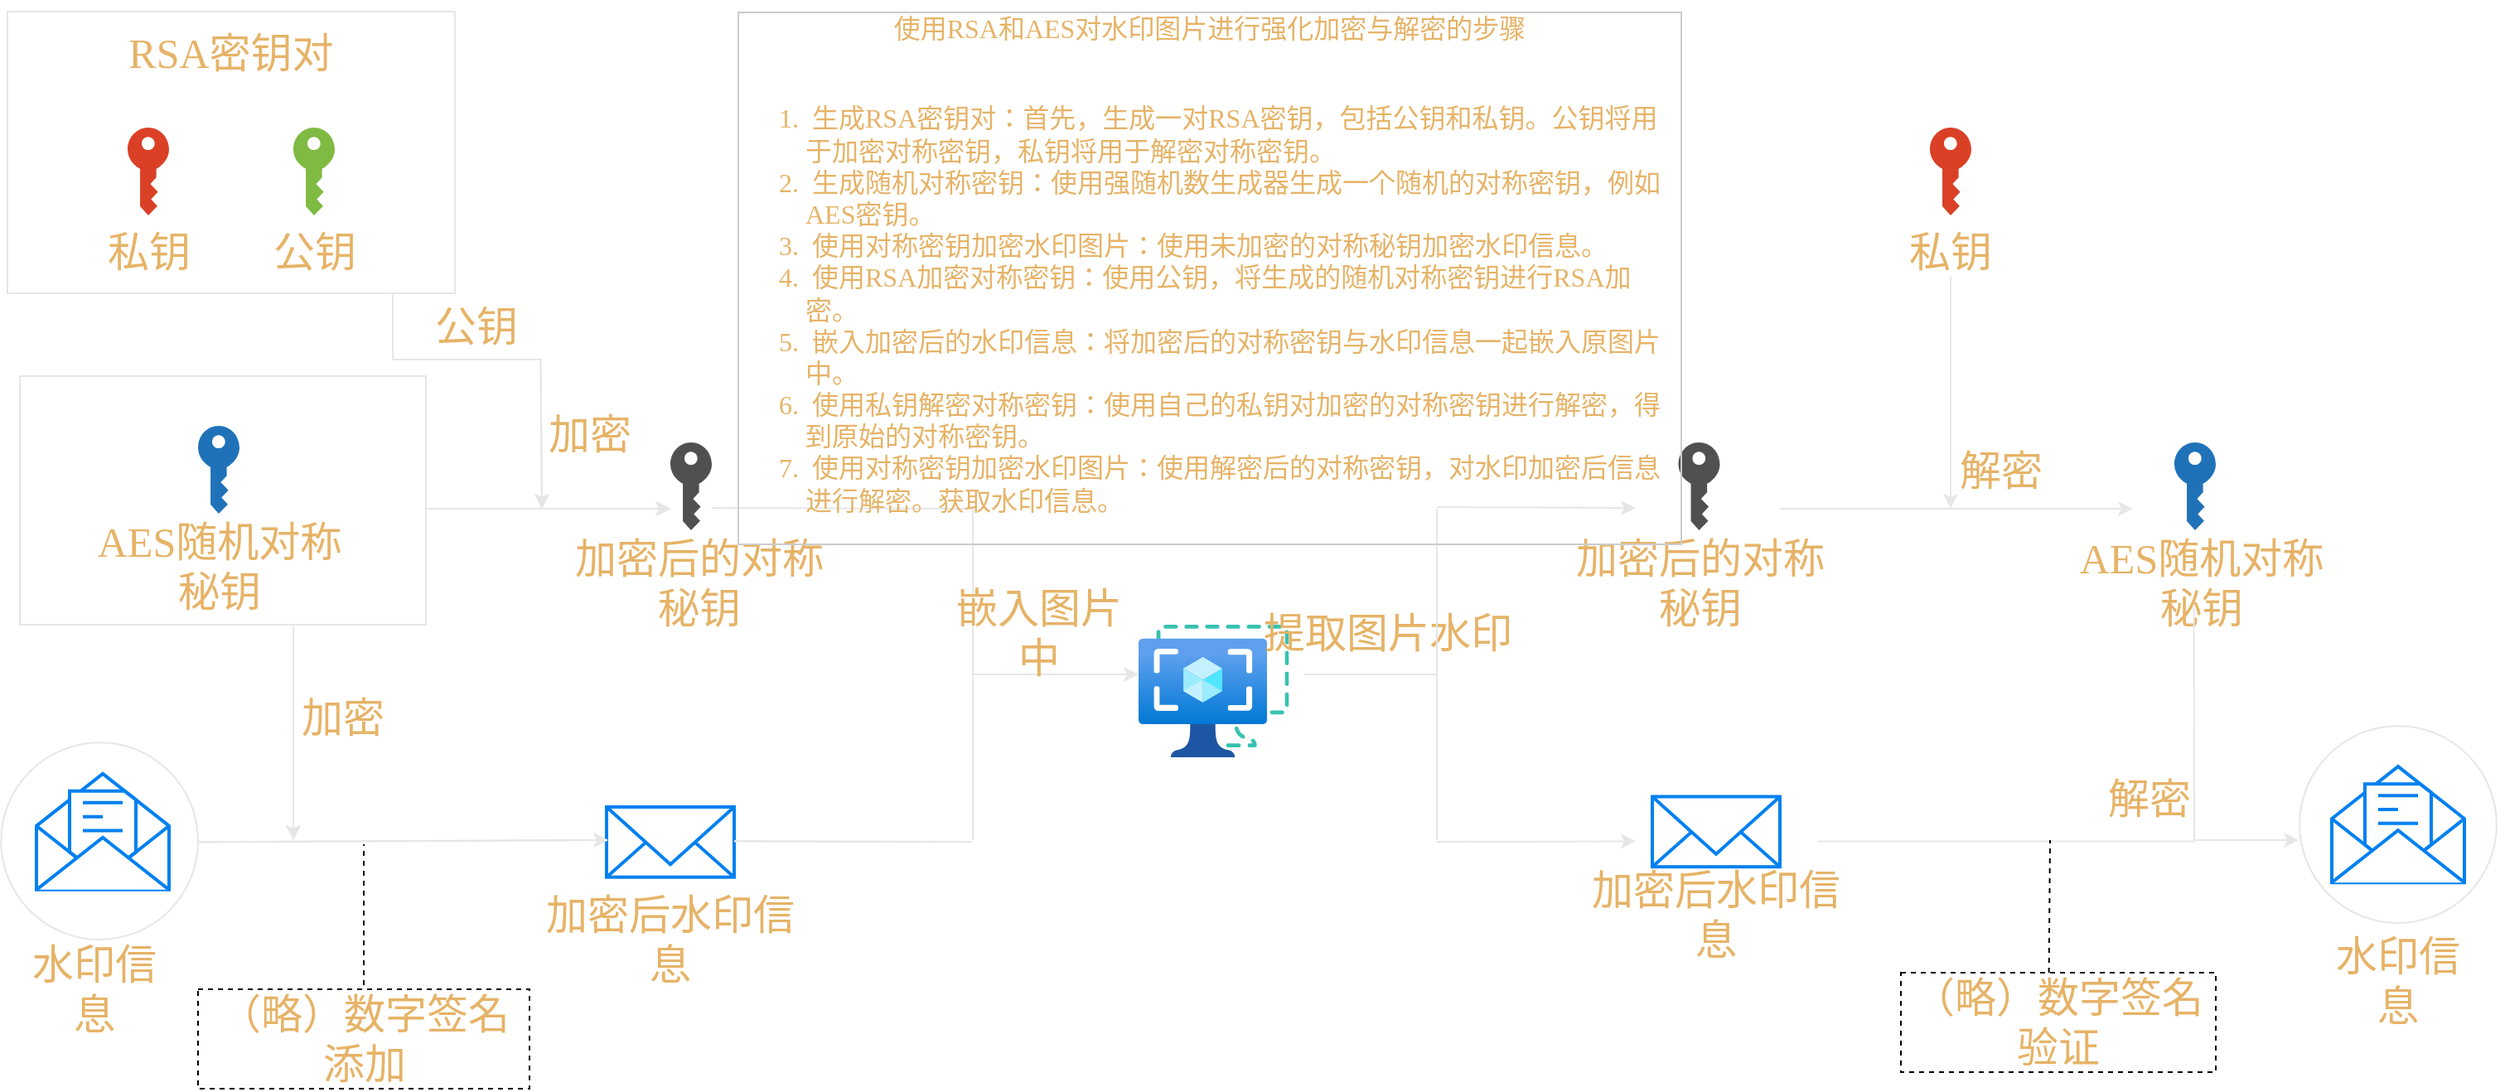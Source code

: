 <mxfile version="21.3.2" type="github">
  <diagram name="第 1 页" id="9ZQMBSNqEJyWweOZvk2d">
    <mxGraphModel dx="2571" dy="1174" grid="1" gridSize="10" guides="1" tooltips="1" connect="1" arrows="1" fold="1" page="1" pageScale="1" pageWidth="827" pageHeight="1169" background="none" math="0" shadow="0">
      <root>
        <mxCell id="0" />
        <mxCell id="1" parent="0" />
        <mxCell id="jOD9YhsrQ2TTCiBh0nuF-65" value="" style="ellipse;whiteSpace=wrap;html=1;aspect=fixed;rounded=0;fontFamily=得意黑;fontSize=25;fontColor=#999999;fillColor=none;gradientColor=none;strokeColor=#E6E6E6;" parent="1" vertex="1">
          <mxGeometry x="640.57" y="831.14" width="118.86" height="118.86" as="geometry" />
        </mxCell>
        <mxCell id="jOD9YhsrQ2TTCiBh0nuF-58" value="&lt;font style=&quot;font-size: 25px;&quot;&gt;（略）数字签名添加&lt;/font&gt;" style="rounded=0;whiteSpace=wrap;html=1;fontFamily=得意黑;fontSize=25;fontColor=#E6B367;fillColor=none;gradientColor=none;dashed=1;" parent="1" vertex="1">
          <mxGeometry x="-627.5" y="990" width="200" height="60" as="geometry" />
        </mxCell>
        <mxCell id="jOD9YhsrQ2TTCiBh0nuF-55" value="" style="rounded=0;whiteSpace=wrap;html=1;fillColor=none;fontFamily=得意黑;fontColor=#E6B367;strokeColor=#E6E6E6;fontSize=25;" parent="1" vertex="1">
          <mxGeometry x="-735" y="620" width="245" height="150" as="geometry" />
        </mxCell>
        <mxCell id="SiklBoxl1QKf5MSxtcTJ-32" style="edgeStyle=orthogonalEdgeStyle;rounded=0;orthogonalLoop=1;jettySize=auto;html=1;fontFamily=得意黑;exitX=1;exitY=0.5;exitDx=0;exitDy=0;fontColor=#E6B367;strokeColor=#E6E6E6;fontSize=25;" parent="1" source="jOD9YhsrQ2TTCiBh0nuF-55" target="SiklBoxl1QKf5MSxtcTJ-17" edge="1">
          <mxGeometry relative="1" as="geometry">
            <Array as="points">
              <mxPoint x="-490" y="700" />
            </Array>
            <mxPoint x="-485" y="700" as="sourcePoint" />
          </mxGeometry>
        </mxCell>
        <mxCell id="SiklBoxl1QKf5MSxtcTJ-9" value="" style="rounded=0;whiteSpace=wrap;html=1;fillColor=none;fontFamily=得意黑;fontColor=#E6B367;strokeColor=#E6E6E6;fontSize=25;" parent="1" vertex="1">
          <mxGeometry x="-742.5" y="400" width="270" height="170" as="geometry" />
        </mxCell>
        <mxCell id="SiklBoxl1QKf5MSxtcTJ-2" value="" style="sketch=0;pointerEvents=1;shadow=0;dashed=0;html=1;strokeColor=none;labelPosition=center;verticalLabelPosition=bottom;verticalAlign=top;outlineConnect=0;align=center;shape=mxgraph.office.security.key_permissions;fillColor=#DA4026;fontFamily=得意黑;fontColor=#E6B367;fontSize=25;" parent="1" vertex="1">
          <mxGeometry x="-670" y="470" width="25" height="53" as="geometry" />
        </mxCell>
        <mxCell id="SiklBoxl1QKf5MSxtcTJ-3" value="" style="sketch=0;pointerEvents=1;shadow=0;dashed=0;html=1;strokeColor=none;labelPosition=center;verticalLabelPosition=bottom;verticalAlign=top;outlineConnect=0;align=center;shape=mxgraph.office.security.key_permissions;fillColor=#7FBA42;fontFamily=得意黑;fontColor=#E6B367;fontSize=25;" parent="1" vertex="1">
          <mxGeometry x="-570" y="470" width="25" height="53" as="geometry" />
        </mxCell>
        <mxCell id="SiklBoxl1QKf5MSxtcTJ-4" value="" style="sketch=0;pointerEvents=1;shadow=0;dashed=0;html=1;strokeColor=none;labelPosition=center;verticalLabelPosition=bottom;verticalAlign=top;outlineConnect=0;align=center;shape=mxgraph.office.security.key_permissions;fillColor=#2072B8;fontFamily=得意黑;fontColor=#E6B367;fontSize=25;" parent="1" vertex="1">
          <mxGeometry x="-627.5" y="650" width="25" height="53" as="geometry" />
        </mxCell>
        <mxCell id="SiklBoxl1QKf5MSxtcTJ-5" value="RSA密钥对" style="text;strokeColor=none;align=center;fillColor=none;html=1;verticalAlign=middle;whiteSpace=wrap;rounded=0;fontFamily=得意黑;fontSize=25;fontStyle=0;fontColor=#E6B367;" parent="1" vertex="1">
          <mxGeometry x="-685" y="400" width="155" height="50" as="geometry" />
        </mxCell>
        <mxCell id="SiklBoxl1QKf5MSxtcTJ-6" value="私钥" style="text;strokeColor=none;align=center;fillColor=none;html=1;verticalAlign=middle;whiteSpace=wrap;rounded=0;fontSize=25;fontFamily=得意黑;fontColor=#E6B367;" parent="1" vertex="1">
          <mxGeometry x="-687.5" y="530" width="60" height="30" as="geometry" />
        </mxCell>
        <mxCell id="SiklBoxl1QKf5MSxtcTJ-7" value="公钥" style="text;strokeColor=none;align=center;fillColor=none;html=1;verticalAlign=middle;whiteSpace=wrap;rounded=0;fontSize=25;fontFamily=得意黑;fontColor=#E6B367;" parent="1" vertex="1">
          <mxGeometry x="-587.5" y="530" width="60" height="29" as="geometry" />
        </mxCell>
        <mxCell id="SiklBoxl1QKf5MSxtcTJ-11" value="AES随机对称秘钥" style="text;strokeColor=none;align=center;fillColor=none;html=1;verticalAlign=middle;whiteSpace=wrap;rounded=0;fontFamily=得意黑;fontSize=25;fontColor=#E6B367;" parent="1" vertex="1">
          <mxGeometry x="-696.25" y="720" width="162.5" height="30" as="geometry" />
        </mxCell>
        <mxCell id="SiklBoxl1QKf5MSxtcTJ-16" value="&lt;font style=&quot;font-size: 25px;&quot;&gt;加密&lt;/font&gt;" style="text;strokeColor=none;align=center;fillColor=none;html=1;verticalAlign=middle;whiteSpace=wrap;rounded=0;fontFamily=得意黑;fontColor=#E6B367;fontSize=25;" parent="1" vertex="1">
          <mxGeometry x="-420.75" y="640" width="60" height="30" as="geometry" />
        </mxCell>
        <mxCell id="SiklBoxl1QKf5MSxtcTJ-17" value="" style="sketch=0;pointerEvents=1;shadow=0;dashed=0;html=1;strokeColor=none;fillColor=#505050;labelPosition=center;verticalLabelPosition=bottom;verticalAlign=top;outlineConnect=0;align=center;shape=mxgraph.office.security.key_permissions;fontFamily=得意黑;fontColor=#E6B367;fontSize=25;" parent="1" vertex="1">
          <mxGeometry x="-342.5" y="660" width="25" height="53" as="geometry" />
        </mxCell>
        <mxCell id="SiklBoxl1QKf5MSxtcTJ-19" value="加密后的对称秘钥" style="text;strokeColor=none;align=center;fillColor=none;html=1;verticalAlign=middle;whiteSpace=wrap;rounded=0;fontSize=25;fontFamily=得意黑;fontColor=#E6B367;" parent="1" vertex="1">
          <mxGeometry x="-410" y="730" width="170" height="30" as="geometry" />
        </mxCell>
        <mxCell id="SiklBoxl1QKf5MSxtcTJ-20" value="" style="html=1;verticalLabelPosition=bottom;align=center;labelBackgroundColor=#ffffff;verticalAlign=top;strokeWidth=2;strokeColor=#0080F0;shadow=0;dashed=0;shape=mxgraph.ios7.icons.envelope_(message);fontFamily=得意黑;fontColor=#E6B367;fontSize=25;" parent="1" vertex="1">
          <mxGeometry x="-725" y="859.92" width="80" height="70" as="geometry" />
        </mxCell>
        <mxCell id="SiklBoxl1QKf5MSxtcTJ-22" value="&lt;font style=&quot;font-size: 25px;&quot;&gt;加密&lt;/font&gt;" style="text;strokeColor=none;align=center;fillColor=none;html=1;verticalAlign=middle;whiteSpace=wrap;rounded=0;fontFamily=得意黑;fontColor=#E6B367;fontSize=25;" parent="1" vertex="1">
          <mxGeometry x="-570" y="811.14" width="60" height="30" as="geometry" />
        </mxCell>
        <mxCell id="SiklBoxl1QKf5MSxtcTJ-25" value="" style="html=1;verticalLabelPosition=bottom;align=center;labelBackgroundColor=#ffffff;verticalAlign=top;strokeWidth=2;strokeColor=#0080F0;shadow=0;dashed=0;shape=mxgraph.ios7.icons.mail;aspect=fixed;fontFamily=得意黑;fontColor=#E6B367;fontSize=25;" parent="1" vertex="1">
          <mxGeometry x="-381" y="880" width="77" height="42.35" as="geometry" />
        </mxCell>
        <mxCell id="SiklBoxl1QKf5MSxtcTJ-34" value="&lt;font style=&quot;font-size: 25px;&quot;&gt;水印信息&lt;/font&gt;" style="text;strokeColor=none;align=center;fillColor=none;html=1;verticalAlign=middle;whiteSpace=wrap;rounded=0;fontFamily=得意黑;fontColor=#E6B367;fontSize=25;" parent="1" vertex="1">
          <mxGeometry x="-735" y="974.96" width="90" height="30" as="geometry" />
        </mxCell>
        <mxCell id="SiklBoxl1QKf5MSxtcTJ-35" value="&lt;font style=&quot;font-size: 25px;&quot;&gt;加密后水印信息&lt;/font&gt;" style="text;strokeColor=none;align=center;fillColor=none;html=1;verticalAlign=middle;whiteSpace=wrap;rounded=0;fontFamily=得意黑;fontColor=#E6B367;fontSize=25;" parent="1" vertex="1">
          <mxGeometry x="-420.75" y="944.96" width="156.5" height="30" as="geometry" />
        </mxCell>
        <mxCell id="SiklBoxl1QKf5MSxtcTJ-36" value="" style="image;aspect=fixed;html=1;points=[];align=center;fontSize=25;image=img/lib/azure2/compute/Image_Templates.svg;fontFamily=得意黑;fontColor=#E6B367;" parent="1" vertex="1">
          <mxGeometry x="-60" y="770" width="90.75" height="80" as="geometry" />
        </mxCell>
        <mxCell id="jOD9YhsrQ2TTCiBh0nuF-3" value="" style="sketch=0;pointerEvents=1;shadow=0;dashed=0;html=1;strokeColor=none;fillColor=#505050;labelPosition=center;verticalLabelPosition=bottom;verticalAlign=top;outlineConnect=0;align=center;shape=mxgraph.office.security.key_permissions;fontFamily=得意黑;fontColor=#E6B367;fontSize=25;" parent="1" vertex="1">
          <mxGeometry x="265.75" y="660" width="25" height="53" as="geometry" />
        </mxCell>
        <mxCell id="jOD9YhsrQ2TTCiBh0nuF-4" value="加密后的对称秘钥" style="text;strokeColor=none;align=center;fillColor=none;html=1;verticalAlign=middle;whiteSpace=wrap;rounded=0;fontSize=25;fontFamily=得意黑;fontColor=#E6B367;" parent="1" vertex="1">
          <mxGeometry x="198.25" y="730" width="161.75" height="30" as="geometry" />
        </mxCell>
        <mxCell id="jOD9YhsrQ2TTCiBh0nuF-5" value="" style="html=1;verticalLabelPosition=bottom;align=center;labelBackgroundColor=#ffffff;verticalAlign=top;strokeWidth=2;strokeColor=#0080F0;shadow=0;dashed=0;shape=mxgraph.ios7.icons.mail;aspect=fixed;fontFamily=得意黑;fontColor=#E6B367;fontSize=25;" parent="1" vertex="1">
          <mxGeometry x="250" y="873.75" width="77" height="42.35" as="geometry" />
        </mxCell>
        <mxCell id="jOD9YhsrQ2TTCiBh0nuF-6" value="&lt;font style=&quot;font-size: 25px;&quot;&gt;加密后水印信息&lt;/font&gt;" style="text;strokeColor=none;align=center;fillColor=none;html=1;verticalAlign=middle;whiteSpace=wrap;rounded=0;fontFamily=得意黑;fontColor=#E6B367;fontSize=25;" parent="1" vertex="1">
          <mxGeometry x="210.25" y="930" width="156.5" height="30" as="geometry" />
        </mxCell>
        <mxCell id="jOD9YhsrQ2TTCiBh0nuF-12" value="" style="endArrow=none;html=1;rounded=0;fontColor=#999999;strokeColor=#E6E6E6;fontSize=25;" parent="1" edge="1">
          <mxGeometry width="50" height="50" relative="1" as="geometry">
            <mxPoint x="-317.5" y="699.5" as="sourcePoint" />
            <mxPoint x="-160" y="700" as="targetPoint" />
          </mxGeometry>
        </mxCell>
        <mxCell id="jOD9YhsrQ2TTCiBh0nuF-13" value="" style="endArrow=none;html=1;rounded=0;fontColor=#999999;strokeColor=#E6E6E6;fontSize=25;" parent="1" edge="1">
          <mxGeometry width="50" height="50" relative="1" as="geometry">
            <mxPoint x="-160" y="800" as="sourcePoint" />
            <mxPoint x="-160" y="700" as="targetPoint" />
            <Array as="points" />
          </mxGeometry>
        </mxCell>
        <mxCell id="jOD9YhsrQ2TTCiBh0nuF-14" value="" style="endArrow=classic;html=1;rounded=0;fontColor=#999999;strokeColor=#E6E6E6;fontSize=25;" parent="1" edge="1">
          <mxGeometry width="50" height="50" relative="1" as="geometry">
            <mxPoint x="-160" y="800" as="sourcePoint" />
            <mxPoint x="-60" y="800" as="targetPoint" />
          </mxGeometry>
        </mxCell>
        <mxCell id="jOD9YhsrQ2TTCiBh0nuF-17" value="" style="endArrow=none;html=1;rounded=0;fontColor=#E6B367;strokeColor=#E6E6E6;fontSize=25;" parent="1" edge="1">
          <mxGeometry width="50" height="50" relative="1" as="geometry">
            <mxPoint x="-304" y="900.67" as="sourcePoint" />
            <mxPoint x="-160" y="901" as="targetPoint" />
          </mxGeometry>
        </mxCell>
        <mxCell id="jOD9YhsrQ2TTCiBh0nuF-18" value="" style="endArrow=none;html=1;rounded=0;fontColor=#999999;strokeColor=#E6E6E6;fontSize=25;" parent="1" edge="1">
          <mxGeometry width="50" height="50" relative="1" as="geometry">
            <mxPoint x="-160" y="900" as="sourcePoint" />
            <mxPoint x="-160" y="800" as="targetPoint" />
          </mxGeometry>
        </mxCell>
        <mxCell id="jOD9YhsrQ2TTCiBh0nuF-20" value="" style="endArrow=none;html=1;rounded=0;fontColor=#999999;strokeColor=#E6E6E6;fontSize=25;" parent="1" edge="1">
          <mxGeometry width="50" height="50" relative="1" as="geometry">
            <mxPoint x="40" y="800" as="sourcePoint" />
            <mxPoint x="120" y="800" as="targetPoint" />
          </mxGeometry>
        </mxCell>
        <mxCell id="jOD9YhsrQ2TTCiBh0nuF-44" value="&lt;font style=&quot;font-size: 25px;&quot; face=&quot;得意黑&quot;&gt;提取图片水印&lt;/font&gt;" style="edgeLabel;html=1;align=center;verticalAlign=middle;resizable=0;points=[];labelBackgroundColor=none;fontColor=#E6B367;fontSize=25;" parent="jOD9YhsrQ2TTCiBh0nuF-20" vertex="1" connectable="0">
          <mxGeometry x="-0.386" y="3" relative="1" as="geometry">
            <mxPoint x="25" y="-22" as="offset" />
          </mxGeometry>
        </mxCell>
        <mxCell id="jOD9YhsrQ2TTCiBh0nuF-22" value="" style="endArrow=classic;html=1;rounded=0;fontColor=#999999;strokeColor=#E6E6E6;fontSize=25;" parent="1" edge="1">
          <mxGeometry width="50" height="50" relative="1" as="geometry">
            <mxPoint x="120" y="699" as="sourcePoint" />
            <mxPoint x="240" y="699.5" as="targetPoint" />
          </mxGeometry>
        </mxCell>
        <mxCell id="jOD9YhsrQ2TTCiBh0nuF-23" value="" style="endArrow=none;html=1;rounded=0;fontColor=#999999;strokeColor=#E6E6E6;fontSize=25;" parent="1" edge="1">
          <mxGeometry width="50" height="50" relative="1" as="geometry">
            <mxPoint x="120" y="800" as="sourcePoint" />
            <mxPoint x="120" y="700" as="targetPoint" />
            <Array as="points" />
          </mxGeometry>
        </mxCell>
        <mxCell id="jOD9YhsrQ2TTCiBh0nuF-24" value="" style="endArrow=none;html=1;rounded=0;fontColor=#999999;strokeColor=#E6E6E6;fontSize=25;" parent="1" edge="1">
          <mxGeometry width="50" height="50" relative="1" as="geometry">
            <mxPoint x="120" y="900" as="sourcePoint" />
            <mxPoint x="120" y="800" as="targetPoint" />
          </mxGeometry>
        </mxCell>
        <mxCell id="jOD9YhsrQ2TTCiBh0nuF-26" value="" style="endArrow=classic;html=1;rounded=0;fontColor=#999999;strokeColor=#E6E6E6;fontSize=25;" parent="1" edge="1">
          <mxGeometry width="50" height="50" relative="1" as="geometry">
            <mxPoint x="120" y="901" as="sourcePoint" />
            <mxPoint x="240" y="900.67" as="targetPoint" />
          </mxGeometry>
        </mxCell>
        <mxCell id="jOD9YhsrQ2TTCiBh0nuF-27" value="" style="sketch=0;pointerEvents=1;shadow=0;dashed=0;html=1;strokeColor=none;labelPosition=center;verticalLabelPosition=bottom;verticalAlign=top;outlineConnect=0;align=center;shape=mxgraph.office.security.key_permissions;fillColor=#2072B8;fontFamily=得意黑;fontColor=#E6B367;fontSize=25;" parent="1" vertex="1">
          <mxGeometry x="565" y="660" width="25" height="53" as="geometry" />
        </mxCell>
        <mxCell id="jOD9YhsrQ2TTCiBh0nuF-28" value="AES随机对称秘钥" style="text;strokeColor=none;align=center;fillColor=none;html=1;verticalAlign=middle;whiteSpace=wrap;rounded=0;fontFamily=得意黑;fontSize=25;fontColor=#E6B367;" parent="1" vertex="1">
          <mxGeometry x="500" y="730" width="162.5" height="30" as="geometry" />
        </mxCell>
        <mxCell id="jOD9YhsrQ2TTCiBh0nuF-29" value="" style="endArrow=classic;html=1;rounded=0;fontColor=#999999;strokeColor=#E6E6E6;fontSize=25;" parent="1" edge="1">
          <mxGeometry width="50" height="50" relative="1" as="geometry">
            <mxPoint x="327" y="700" as="sourcePoint" />
            <mxPoint x="540" y="700" as="targetPoint" />
          </mxGeometry>
        </mxCell>
        <mxCell id="jOD9YhsrQ2TTCiBh0nuF-30" value="" style="sketch=0;pointerEvents=1;shadow=0;dashed=0;html=1;strokeColor=none;labelPosition=center;verticalLabelPosition=bottom;verticalAlign=top;outlineConnect=0;align=center;shape=mxgraph.office.security.key_permissions;fillColor=#DA4026;fontFamily=得意黑;fontColor=#E6B367;fontSize=25;" parent="1" vertex="1">
          <mxGeometry x="417.5" y="470" width="25" height="53" as="geometry" />
        </mxCell>
        <mxCell id="jOD9YhsrQ2TTCiBh0nuF-31" value="私钥" style="text;strokeColor=none;align=center;fillColor=none;html=1;verticalAlign=middle;whiteSpace=wrap;rounded=0;fontSize=25;fontFamily=得意黑;fontColor=#E6B367;" parent="1" vertex="1">
          <mxGeometry x="400" y="530" width="60" height="30" as="geometry" />
        </mxCell>
        <mxCell id="jOD9YhsrQ2TTCiBh0nuF-32" value="" style="endArrow=classic;html=1;rounded=0;fontColor=#999999;strokeColor=#E6E6E6;fontSize=25;" parent="1" edge="1">
          <mxGeometry width="50" height="50" relative="1" as="geometry">
            <mxPoint x="430" y="560" as="sourcePoint" />
            <mxPoint x="430" y="700" as="targetPoint" />
          </mxGeometry>
        </mxCell>
        <mxCell id="jOD9YhsrQ2TTCiBh0nuF-33" value="&lt;font style=&quot;font-size: 25px;&quot; face=&quot;得意黑&quot;&gt;解密&lt;/font&gt;" style="edgeLabel;html=1;align=center;verticalAlign=middle;resizable=0;points=[];labelBackgroundColor=none;fontColor=#E6B367;fontSize=25;" parent="jOD9YhsrQ2TTCiBh0nuF-32" vertex="1" connectable="0">
          <mxGeometry x="-0.29" relative="1" as="geometry">
            <mxPoint x="30" y="67" as="offset" />
          </mxGeometry>
        </mxCell>
        <mxCell id="jOD9YhsrQ2TTCiBh0nuF-34" value="" style="endArrow=none;html=1;rounded=0;fontColor=#999999;strokeColor=#E6E6E6;fontSize=25;" parent="1" edge="1">
          <mxGeometry width="50" height="50" relative="1" as="geometry">
            <mxPoint x="350" y="900.76" as="sourcePoint" />
            <mxPoint x="577" y="900.78" as="targetPoint" />
          </mxGeometry>
        </mxCell>
        <mxCell id="jOD9YhsrQ2TTCiBh0nuF-35" value="" style="endArrow=none;html=1;rounded=0;align=right;fontColor=#999999;strokeColor=#E6E6E6;fontSize=25;" parent="1" edge="1">
          <mxGeometry width="50" height="50" relative="1" as="geometry">
            <mxPoint x="577" y="900" as="sourcePoint" />
            <mxPoint x="576.79" y="760" as="targetPoint" />
          </mxGeometry>
        </mxCell>
        <mxCell id="jOD9YhsrQ2TTCiBh0nuF-36" value="" style="endArrow=classic;html=1;rounded=0;fontColor=#999999;strokeColor=#E6E6E6;fontSize=25;" parent="1" edge="1">
          <mxGeometry width="50" height="50" relative="1" as="geometry">
            <mxPoint x="577" y="900" as="sourcePoint" />
            <mxPoint x="640" y="900" as="targetPoint" />
          </mxGeometry>
        </mxCell>
        <mxCell id="jOD9YhsrQ2TTCiBh0nuF-37" value="" style="html=1;verticalLabelPosition=bottom;align=center;labelBackgroundColor=#ffffff;verticalAlign=top;strokeWidth=2;strokeColor=#0080F0;shadow=0;dashed=0;shape=mxgraph.ios7.icons.envelope_(message);fontFamily=得意黑;fontColor=#E6B367;fontSize=25;" parent="1" vertex="1">
          <mxGeometry x="660" y="855.57" width="80" height="70" as="geometry" />
        </mxCell>
        <mxCell id="jOD9YhsrQ2TTCiBh0nuF-38" value="&lt;font style=&quot;font-size: 25px;&quot;&gt;水印信息&lt;/font&gt;" style="text;strokeColor=none;align=center;fillColor=none;html=1;verticalAlign=middle;whiteSpace=wrap;rounded=0;fontFamily=得意黑;fontColor=#E6B367;fontSize=25;" parent="1" vertex="1">
          <mxGeometry x="655" y="970.0" width="90" height="30" as="geometry" />
        </mxCell>
        <mxCell id="jOD9YhsrQ2TTCiBh0nuF-39" value="" style="endArrow=classic;html=1;rounded=0;fontColor=#E6B367;strokeColor=#E6E6E6;fontSize=25;" parent="1" edge="1">
          <mxGeometry width="50" height="50" relative="1" as="geometry">
            <mxPoint x="-570" y="770" as="sourcePoint" />
            <mxPoint x="-570" y="900" as="targetPoint" />
          </mxGeometry>
        </mxCell>
        <mxCell id="jOD9YhsrQ2TTCiBh0nuF-40" value="" style="endArrow=none;html=1;rounded=0;fontColor=#E6B367;strokeColor=#E6E6E6;fontSize=25;" parent="1" edge="1">
          <mxGeometry width="50" height="50" relative="1" as="geometry">
            <mxPoint x="-510" y="610" as="sourcePoint" />
            <mxPoint x="-510" y="570" as="targetPoint" />
          </mxGeometry>
        </mxCell>
        <mxCell id="jOD9YhsrQ2TTCiBh0nuF-41" value="" style="endArrow=none;html=1;rounded=0;fontColor=#E6B367;strokeColor=#E6E6E6;fontSize=25;" parent="1" edge="1">
          <mxGeometry width="50" height="50" relative="1" as="geometry">
            <mxPoint x="-510" y="610" as="sourcePoint" />
            <mxPoint x="-420" y="610" as="targetPoint" />
          </mxGeometry>
        </mxCell>
        <mxCell id="jOD9YhsrQ2TTCiBh0nuF-48" value="&lt;font style=&quot;font-size: 25px;&quot; face=&quot;得意黑&quot;&gt;公钥&lt;/font&gt;" style="edgeLabel;html=1;align=center;verticalAlign=middle;resizable=0;points=[];fontSize=25;labelBackgroundColor=none;fontColor=#E6B367;" parent="jOD9YhsrQ2TTCiBh0nuF-41" vertex="1" connectable="0">
          <mxGeometry x="-0.4" y="-2" relative="1" as="geometry">
            <mxPoint x="23" y="-22" as="offset" />
          </mxGeometry>
        </mxCell>
        <mxCell id="jOD9YhsrQ2TTCiBh0nuF-43" value="" style="endArrow=classic;html=1;rounded=0;fontColor=#E6B367;strokeColor=#E6E6E6;fontSize=25;" parent="1" edge="1">
          <mxGeometry width="50" height="50" relative="1" as="geometry">
            <mxPoint x="-420.75" y="610" as="sourcePoint" />
            <mxPoint x="-420" y="700" as="targetPoint" />
          </mxGeometry>
        </mxCell>
        <mxCell id="jOD9YhsrQ2TTCiBh0nuF-49" value="&lt;font style=&quot;font-size: 25px;&quot;&gt;解密&lt;/font&gt;" style="text;strokeColor=none;align=center;fillColor=none;html=1;verticalAlign=middle;whiteSpace=wrap;rounded=0;fontSize=25;fontFamily=得意黑;fontColor=#E6B367;" parent="1" vertex="1">
          <mxGeometry x="520" y="860" width="60" height="30" as="geometry" />
        </mxCell>
        <mxCell id="jOD9YhsrQ2TTCiBh0nuF-52" value="&lt;div style=&quot;text-align: center; font-size: 16px;&quot;&gt;&lt;span style=&quot;background-color: initial;&quot;&gt;&lt;font style=&quot;font-size: 16px;&quot;&gt;使用RSA和AES对水印图片进行强化加密与解密的步骤&lt;/font&gt;&lt;/span&gt;&lt;/div&gt;&lt;font style=&quot;font-size: 16px;&quot;&gt;&lt;br&gt;&lt;/font&gt;&lt;ol style=&quot;font-size: 16px;&quot;&gt;&lt;li style=&quot;&quot;&gt;&lt;font style=&quot;font-size: 16px;&quot;&gt;&amp;nbsp;生成RSA密钥对：首先，生成一对RSA密钥，包括公钥和私钥。公钥将用于加密对称密钥，私钥将用于解密对称密钥。&lt;/font&gt;&lt;/li&gt;&lt;li style=&quot;&quot;&gt;&lt;font style=&quot;font-size: 16px;&quot;&gt;&amp;nbsp;生成随机对称密钥：使用强随机数生成器生成一个随机的对称密钥，例如AES密钥。&lt;/font&gt;&lt;/li&gt;&lt;li style=&quot;&quot;&gt;&lt;font style=&quot;font-size: 16px;&quot;&gt;&amp;nbsp;使用对称密钥加密水印图片：使用未加密的对称秘钥加密水印信息。&lt;/font&gt;&lt;/li&gt;&lt;li style=&quot;&quot;&gt;&lt;font style=&quot;font-size: 16px;&quot;&gt;&amp;nbsp;使用RSA加密对称密钥：使用公钥，将生成的随机对称密钥进行RSA加密。&lt;/font&gt;&lt;/li&gt;&lt;li style=&quot;&quot;&gt;&lt;font style=&quot;font-size: 16px;&quot;&gt;&amp;nbsp;嵌入加密后的水印信息：将加密后的对称密钥与水印信息一起嵌入原图片中。&lt;/font&gt;&lt;/li&gt;&lt;li style=&quot;&quot;&gt;&lt;font style=&quot;font-size: 16px;&quot;&gt;&amp;nbsp;使用私钥解密对称密钥：使用自己的私钥对加密的对称密钥进行解密，得到原始的对称密钥。&lt;/font&gt;&lt;/li&gt;&lt;li style=&quot;&quot;&gt;&lt;font style=&quot;font-size: 16px;&quot;&gt;&amp;nbsp;使用对称密钥加密水印图片：使用解密后的对称密钥，对水印加密后信息进行解密。获取水印信息。&lt;/font&gt;&lt;/li&gt;&lt;/ol&gt;" style="text;whiteSpace=wrap;html=1;fontSize=12;fontFamily=得意黑;fontColor=#E6B367;labelBorderColor=#CCCCCC;" parent="1" vertex="1">
          <mxGeometry x="-304" y="393.25" width="571.75" height="176.75" as="geometry" />
        </mxCell>
        <mxCell id="jOD9YhsrQ2TTCiBh0nuF-59" value="" style="endArrow=none;dashed=1;html=1;rounded=0;fontFamily=得意黑;fontSize=25;fontColor=#E6B367;" parent="1" edge="1">
          <mxGeometry width="50" height="50" relative="1" as="geometry">
            <mxPoint x="-527.5" y="987.48" as="sourcePoint" />
            <mxPoint x="-527.5" y="902.52" as="targetPoint" />
          </mxGeometry>
        </mxCell>
        <mxCell id="jOD9YhsrQ2TTCiBh0nuF-61" value="&lt;font style=&quot;font-size: 25px;&quot;&gt;（略）数字签名验证&lt;/font&gt;" style="rounded=0;whiteSpace=wrap;html=1;fontFamily=得意黑;fontSize=25;fontColor=#E6B367;fillColor=none;gradientColor=none;dashed=1;" parent="1" vertex="1">
          <mxGeometry x="400" y="980" width="190" height="60" as="geometry" />
        </mxCell>
        <mxCell id="jOD9YhsrQ2TTCiBh0nuF-62" value="" style="endArrow=none;dashed=1;html=1;rounded=0;fontFamily=得意黑;fontSize=25;fontColor=#E6B367;" parent="1" edge="1">
          <mxGeometry width="50" height="50" relative="1" as="geometry">
            <mxPoint x="489.33" y="980" as="sourcePoint" />
            <mxPoint x="490" y="900" as="targetPoint" />
          </mxGeometry>
        </mxCell>
        <mxCell id="jOD9YhsrQ2TTCiBh0nuF-63" value="" style="ellipse;whiteSpace=wrap;html=1;aspect=fixed;rounded=0;fontFamily=得意黑;fontSize=25;fontColor=#E6B367;fillColor=none;gradientColor=none;strokeColor=#E6E6E6;" parent="1" vertex="1">
          <mxGeometry x="-746.36" y="841.14" width="118.86" height="118.86" as="geometry" />
        </mxCell>
        <mxCell id="jOD9YhsrQ2TTCiBh0nuF-64" value="" style="endArrow=classic;html=1;rounded=0;fontFamily=得意黑;fontSize=25;fontColor=#E6B367;strokeColor=#E6E6E6;" parent="1" edge="1">
          <mxGeometry width="50" height="50" relative="1" as="geometry">
            <mxPoint x="-627.5" y="901.14" as="sourcePoint" />
            <mxPoint x="-380" y="900" as="targetPoint" />
          </mxGeometry>
        </mxCell>
        <mxCell id="oWFsVL48SAp3ia1KPfoe-1" value="" style="rounded=0;whiteSpace=wrap;html=1;fillColor=none;fontFamily=得意黑;fontColor=#999999;strokeColor=#E6E6E6;fontSize=25;" parent="1" vertex="1">
          <mxGeometry x="-742.5" y="400" width="270" height="170" as="geometry" />
        </mxCell>
        <mxCell id="oWFsVL48SAp3ia1KPfoe-2" value="" style="endArrow=none;html=1;rounded=0;fontColor=#999999;strokeColor=#E6E6E6;fontSize=25;" parent="1" edge="1">
          <mxGeometry width="50" height="50" relative="1" as="geometry">
            <mxPoint x="-510" y="610" as="sourcePoint" />
            <mxPoint x="-510" y="570" as="targetPoint" />
          </mxGeometry>
        </mxCell>
        <mxCell id="oWFsVL48SAp3ia1KPfoe-3" value="" style="endArrow=none;html=1;rounded=0;fontColor=#999999;strokeColor=#E6E6E6;fontSize=25;" parent="1" edge="1">
          <mxGeometry width="50" height="50" relative="1" as="geometry">
            <mxPoint x="-510" y="610" as="sourcePoint" />
            <mxPoint x="-420" y="610" as="targetPoint" />
          </mxGeometry>
        </mxCell>
        <mxCell id="oWFsVL48SAp3ia1KPfoe-5" value="" style="endArrow=classic;html=1;rounded=0;fontColor=#999999;strokeColor=#E6E6E6;fontSize=25;" parent="1" edge="1">
          <mxGeometry width="50" height="50" relative="1" as="geometry">
            <mxPoint x="-420.75" y="610" as="sourcePoint" />
            <mxPoint x="-420" y="700" as="targetPoint" />
          </mxGeometry>
        </mxCell>
        <mxCell id="oWFsVL48SAp3ia1KPfoe-6" value="" style="rounded=0;whiteSpace=wrap;html=1;fillColor=none;fontFamily=得意黑;fontColor=#999999;strokeColor=#E6E6E6;fontSize=25;" parent="1" vertex="1">
          <mxGeometry x="-735" y="620" width="245" height="150" as="geometry" />
        </mxCell>
        <mxCell id="oWFsVL48SAp3ia1KPfoe-7" style="edgeStyle=orthogonalEdgeStyle;rounded=0;orthogonalLoop=1;jettySize=auto;html=1;fontFamily=得意黑;exitX=1;exitY=0.5;exitDx=0;exitDy=0;fontColor=#999999;strokeColor=#E6E6E6;fontSize=25;" parent="1" source="oWFsVL48SAp3ia1KPfoe-6" edge="1">
          <mxGeometry relative="1" as="geometry">
            <Array as="points">
              <mxPoint x="-490" y="700" />
            </Array>
            <mxPoint x="-485" y="700" as="sourcePoint" />
            <mxPoint x="-342" y="700" as="targetPoint" />
          </mxGeometry>
        </mxCell>
        <mxCell id="oWFsVL48SAp3ia1KPfoe-8" value="" style="endArrow=classic;html=1;rounded=0;fontColor=#999999;strokeColor=#E6E6E6;fontSize=25;" parent="1" edge="1">
          <mxGeometry width="50" height="50" relative="1" as="geometry">
            <mxPoint x="-570" y="770" as="sourcePoint" />
            <mxPoint x="-570" y="900" as="targetPoint" />
          </mxGeometry>
        </mxCell>
        <mxCell id="oWFsVL48SAp3ia1KPfoe-9" value="" style="endArrow=classic;html=1;rounded=0;fontFamily=得意黑;fontSize=25;fontColor=#999999;strokeColor=#E6E6E6;" parent="1" edge="1">
          <mxGeometry width="50" height="50" relative="1" as="geometry">
            <mxPoint x="-627.5" y="901.14" as="sourcePoint" />
            <mxPoint x="-380" y="900" as="targetPoint" />
          </mxGeometry>
        </mxCell>
        <mxCell id="oWFsVL48SAp3ia1KPfoe-10" value="" style="endArrow=none;html=1;rounded=0;fontColor=#999999;strokeColor=#E6E6E6;fontSize=25;" parent="1" edge="1">
          <mxGeometry width="50" height="50" relative="1" as="geometry">
            <mxPoint x="-304" y="900.67" as="sourcePoint" />
            <mxPoint x="-160" y="901" as="targetPoint" />
          </mxGeometry>
        </mxCell>
        <mxCell id="SiklBoxl1QKf5MSxtcTJ-43" value="&lt;font style=&quot;font-size: 25px;&quot;&gt;嵌入图片中&lt;/font&gt;" style="text;strokeColor=none;align=center;fillColor=none;html=1;verticalAlign=middle;whiteSpace=wrap;rounded=0;fontFamily=得意黑;fontSize=25;fontColor=#E6B367;" parent="1" vertex="1">
          <mxGeometry x="-180" y="760" width="120" height="30" as="geometry" />
        </mxCell>
      </root>
    </mxGraphModel>
  </diagram>
</mxfile>
